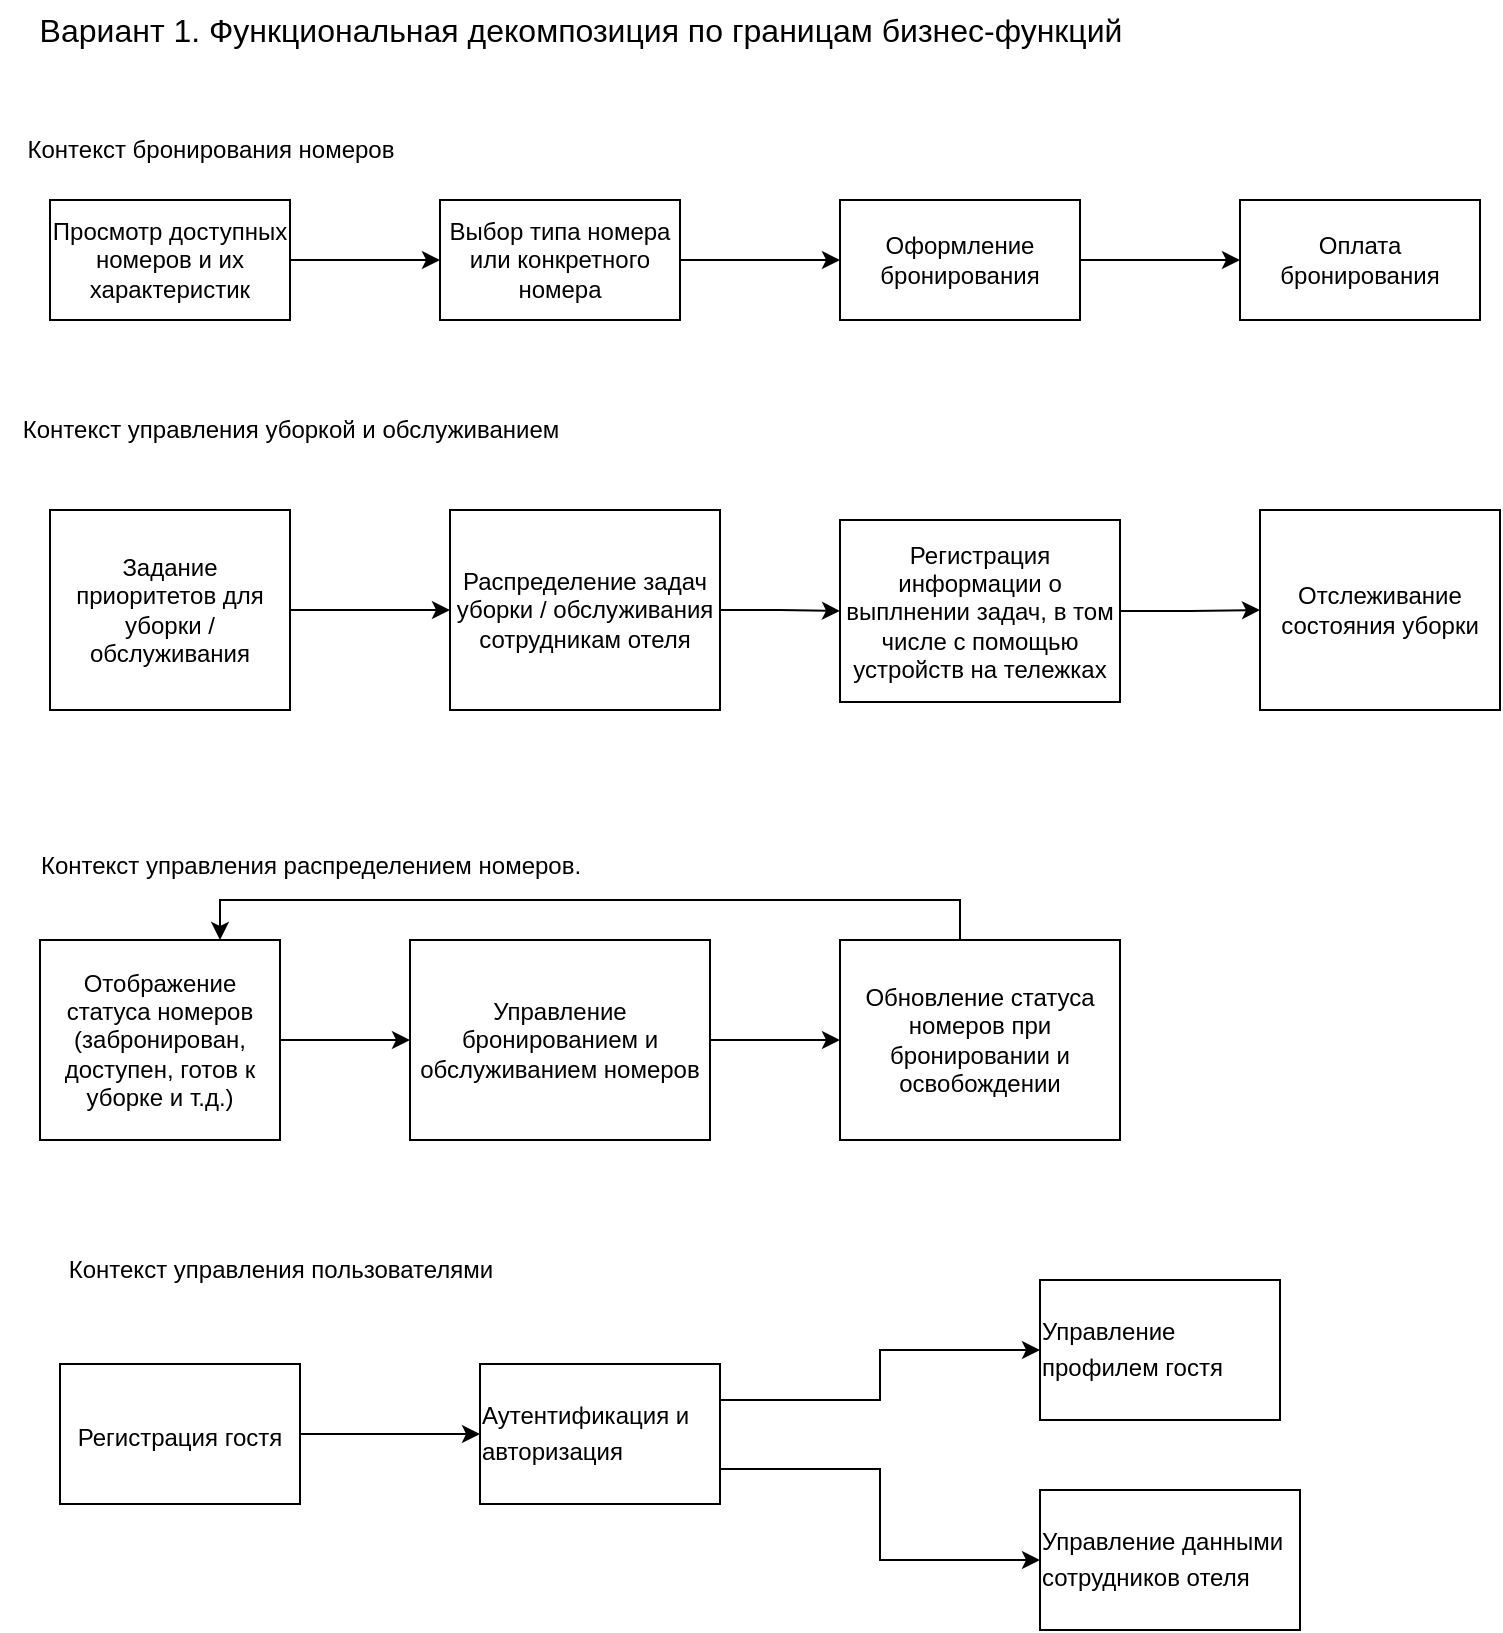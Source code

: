 <mxfile version="21.6.6" type="device">
  <diagram id="prtHgNgQTEPvFCAcTncT" name="Page-1">
    <mxGraphModel dx="996" dy="549" grid="1" gridSize="10" guides="1" tooltips="1" connect="1" arrows="1" fold="1" page="1" pageScale="1" pageWidth="827" pageHeight="1169" math="0" shadow="0">
      <root>
        <mxCell id="0" />
        <mxCell id="1" parent="0" />
        <mxCell id="DRkb4xvNVB38JwlxhEwW-1" value="Контекст управления пользователями" style="text;html=1;align=center;verticalAlign=middle;resizable=0;points=[];autosize=1;strokeColor=none;fillColor=none;" parent="1" vertex="1">
          <mxGeometry x="30" y="630" width="240" height="30" as="geometry" />
        </mxCell>
        <mxCell id="viFNbDLytNFpetLnt_BZ-1" style="edgeStyle=orthogonalEdgeStyle;rounded=0;orthogonalLoop=1;jettySize=auto;html=1;exitX=1;exitY=0.5;exitDx=0;exitDy=0;entryX=0;entryY=0.5;entryDx=0;entryDy=0;" edge="1" parent="1" source="DRkb4xvNVB38JwlxhEwW-2" target="DRkb4xvNVB38JwlxhEwW-3">
          <mxGeometry relative="1" as="geometry" />
        </mxCell>
        <mxCell id="DRkb4xvNVB38JwlxhEwW-2" value="&lt;div style=&quot;text-align: left;&quot;&gt;Регистрация гостя&lt;font face=&quot;Söhne, ui-sans-serif, system-ui, -apple-system, Segoe UI, Roboto, Ubuntu, Cantarell, Noto Sans, sans-serif, Helvetica Neue, Arial, Apple Color Emoji, Segoe UI Emoji, Segoe UI Symbol, Noto Color Emoji&quot; color=&quot;#374151&quot;&gt;&lt;span style=&quot;font-size: 16px;&quot;&gt;&lt;br&gt;&lt;/span&gt;&lt;/font&gt;&lt;/div&gt;" style="whiteSpace=wrap;html=1;" parent="1" vertex="1">
          <mxGeometry x="40" y="692" width="120" height="70" as="geometry" />
        </mxCell>
        <mxCell id="viFNbDLytNFpetLnt_BZ-2" style="edgeStyle=orthogonalEdgeStyle;rounded=0;orthogonalLoop=1;jettySize=auto;html=1;entryX=0;entryY=0.5;entryDx=0;entryDy=0;exitX=1;exitY=0.5;exitDx=0;exitDy=0;" edge="1" parent="1" source="DRkb4xvNVB38JwlxhEwW-3" target="DRkb4xvNVB38JwlxhEwW-4">
          <mxGeometry relative="1" as="geometry">
            <Array as="points">
              <mxPoint x="370" y="710" />
              <mxPoint x="450" y="710" />
              <mxPoint x="450" y="685" />
            </Array>
          </mxGeometry>
        </mxCell>
        <mxCell id="viFNbDLytNFpetLnt_BZ-13" style="edgeStyle=orthogonalEdgeStyle;rounded=0;orthogonalLoop=1;jettySize=auto;html=1;exitX=1;exitY=0.75;exitDx=0;exitDy=0;entryX=0;entryY=0.5;entryDx=0;entryDy=0;" edge="1" parent="1" source="DRkb4xvNVB38JwlxhEwW-3" target="DRkb4xvNVB38JwlxhEwW-5">
          <mxGeometry relative="1" as="geometry" />
        </mxCell>
        <mxCell id="DRkb4xvNVB38JwlxhEwW-3" value="&lt;div style=&quot;text-align: left;&quot;&gt;Аутентификация и авторизация&lt;font face=&quot;Söhne, ui-sans-serif, system-ui, -apple-system, Segoe UI, Roboto, Ubuntu, Cantarell, Noto Sans, sans-serif, Helvetica Neue, Arial, Apple Color Emoji, Segoe UI Emoji, Segoe UI Symbol, Noto Color Emoji&quot; color=&quot;#374151&quot;&gt;&lt;span style=&quot;font-size: 16px;&quot;&gt;&lt;br&gt;&lt;/span&gt;&lt;/font&gt;&lt;/div&gt;" style="whiteSpace=wrap;html=1;" parent="1" vertex="1">
          <mxGeometry x="250" y="692" width="120" height="70" as="geometry" />
        </mxCell>
        <mxCell id="DRkb4xvNVB38JwlxhEwW-4" value="&lt;div style=&quot;text-align: left;&quot;&gt;Управление профилем гостя&lt;font face=&quot;Söhne, ui-sans-serif, system-ui, -apple-system, Segoe UI, Roboto, Ubuntu, Cantarell, Noto Sans, sans-serif, Helvetica Neue, Arial, Apple Color Emoji, Segoe UI Emoji, Segoe UI Symbol, Noto Color Emoji&quot; color=&quot;#374151&quot;&gt;&lt;span style=&quot;font-size: 16px;&quot;&gt;&lt;br&gt;&lt;/span&gt;&lt;/font&gt;&lt;/div&gt;" style="whiteSpace=wrap;html=1;" parent="1" vertex="1">
          <mxGeometry x="530" y="650" width="120" height="70" as="geometry" />
        </mxCell>
        <mxCell id="DRkb4xvNVB38JwlxhEwW-5" value="&lt;div style=&quot;text-align: left;&quot;&gt;Управление данными сотрудников отеля&lt;font face=&quot;Söhne, ui-sans-serif, system-ui, -apple-system, Segoe UI, Roboto, Ubuntu, Cantarell, Noto Sans, sans-serif, Helvetica Neue, Arial, Apple Color Emoji, Segoe UI Emoji, Segoe UI Symbol, Noto Color Emoji&quot; color=&quot;#374151&quot;&gt;&lt;span style=&quot;font-size: 16px;&quot;&gt;&lt;br&gt;&lt;/span&gt;&lt;/font&gt;&lt;/div&gt;" style="whiteSpace=wrap;html=1;" parent="1" vertex="1">
          <mxGeometry x="530" y="755" width="130" height="70" as="geometry" />
        </mxCell>
        <mxCell id="DRkb4xvNVB38JwlxhEwW-6" value="Контекст бронирования номеров" style="text;html=1;align=center;verticalAlign=middle;resizable=0;points=[];autosize=1;strokeColor=none;fillColor=none;" parent="1" vertex="1">
          <mxGeometry x="10" y="70" width="210" height="30" as="geometry" />
        </mxCell>
        <mxCell id="DRkb4xvNVB38JwlxhEwW-12" style="edgeStyle=orthogonalEdgeStyle;rounded=0;orthogonalLoop=1;jettySize=auto;html=1;entryX=0;entryY=0.5;entryDx=0;entryDy=0;" parent="1" source="DRkb4xvNVB38JwlxhEwW-8" target="DRkb4xvNVB38JwlxhEwW-9" edge="1">
          <mxGeometry relative="1" as="geometry" />
        </mxCell>
        <mxCell id="DRkb4xvNVB38JwlxhEwW-8" value="Просмотр доступных номеров и их характеристик" style="whiteSpace=wrap;html=1;" parent="1" vertex="1">
          <mxGeometry x="35" y="110" width="120" height="60" as="geometry" />
        </mxCell>
        <mxCell id="DRkb4xvNVB38JwlxhEwW-13" style="edgeStyle=orthogonalEdgeStyle;rounded=0;orthogonalLoop=1;jettySize=auto;html=1;exitX=1;exitY=0.5;exitDx=0;exitDy=0;entryX=0;entryY=0.5;entryDx=0;entryDy=0;" parent="1" source="DRkb4xvNVB38JwlxhEwW-9" target="DRkb4xvNVB38JwlxhEwW-10" edge="1">
          <mxGeometry relative="1" as="geometry" />
        </mxCell>
        <mxCell id="DRkb4xvNVB38JwlxhEwW-9" value="Выбор типа номера или конкретного номера" style="whiteSpace=wrap;html=1;" parent="1" vertex="1">
          <mxGeometry x="230" y="110" width="120" height="60" as="geometry" />
        </mxCell>
        <mxCell id="DRkb4xvNVB38JwlxhEwW-16" value="" style="edgeStyle=orthogonalEdgeStyle;rounded=0;orthogonalLoop=1;jettySize=auto;html=1;" parent="1" source="DRkb4xvNVB38JwlxhEwW-10" target="DRkb4xvNVB38JwlxhEwW-11" edge="1">
          <mxGeometry relative="1" as="geometry" />
        </mxCell>
        <mxCell id="DRkb4xvNVB38JwlxhEwW-10" value="Оформление бронирования" style="whiteSpace=wrap;html=1;" parent="1" vertex="1">
          <mxGeometry x="430" y="110" width="120" height="60" as="geometry" />
        </mxCell>
        <mxCell id="DRkb4xvNVB38JwlxhEwW-11" value="Оплата бронирования" style="whiteSpace=wrap;html=1;" parent="1" vertex="1">
          <mxGeometry x="630" y="110" width="120" height="60" as="geometry" />
        </mxCell>
        <mxCell id="DRkb4xvNVB38JwlxhEwW-22" value="Контекст управления уборкой и обслуживанием" style="text;html=1;align=center;verticalAlign=middle;resizable=0;points=[];autosize=1;strokeColor=none;fillColor=none;" parent="1" vertex="1">
          <mxGeometry x="10" y="210" width="290" height="30" as="geometry" />
        </mxCell>
        <mxCell id="DRkb4xvNVB38JwlxhEwW-27" style="edgeStyle=orthogonalEdgeStyle;rounded=0;orthogonalLoop=1;jettySize=auto;html=1;entryX=0;entryY=0.5;entryDx=0;entryDy=0;" parent="1" source="DRkb4xvNVB38JwlxhEwW-23" target="DRkb4xvNVB38JwlxhEwW-24" edge="1">
          <mxGeometry relative="1" as="geometry" />
        </mxCell>
        <mxCell id="DRkb4xvNVB38JwlxhEwW-23" value="Задание приоритетов для уборки / обслуживания" style="whiteSpace=wrap;html=1;" parent="1" vertex="1">
          <mxGeometry x="35" y="265" width="120" height="100" as="geometry" />
        </mxCell>
        <mxCell id="DRkb4xvNVB38JwlxhEwW-29" style="edgeStyle=orthogonalEdgeStyle;rounded=0;orthogonalLoop=1;jettySize=auto;html=1;exitX=1;exitY=0.5;exitDx=0;exitDy=0;entryX=0;entryY=0.5;entryDx=0;entryDy=0;" parent="1" source="DRkb4xvNVB38JwlxhEwW-24" target="DRkb4xvNVB38JwlxhEwW-25" edge="1">
          <mxGeometry relative="1" as="geometry" />
        </mxCell>
        <mxCell id="DRkb4xvNVB38JwlxhEwW-24" value="Распределение задач уборки / обслуживания сотрудникам отеля" style="whiteSpace=wrap;html=1;" parent="1" vertex="1">
          <mxGeometry x="235" y="265" width="135" height="100" as="geometry" />
        </mxCell>
        <mxCell id="DRkb4xvNVB38JwlxhEwW-30" style="edgeStyle=orthogonalEdgeStyle;rounded=0;orthogonalLoop=1;jettySize=auto;html=1;entryX=0;entryY=0.5;entryDx=0;entryDy=0;" parent="1" source="DRkb4xvNVB38JwlxhEwW-25" target="DRkb4xvNVB38JwlxhEwW-26" edge="1">
          <mxGeometry relative="1" as="geometry" />
        </mxCell>
        <mxCell id="DRkb4xvNVB38JwlxhEwW-25" value="Регистрация информации о выплнении задач, в том числе с помощью устройств на тележках" style="whiteSpace=wrap;html=1;" parent="1" vertex="1">
          <mxGeometry x="430" y="270" width="140" height="91" as="geometry" />
        </mxCell>
        <mxCell id="DRkb4xvNVB38JwlxhEwW-26" value="Отслеживание состояния уборки" style="whiteSpace=wrap;html=1;" parent="1" vertex="1">
          <mxGeometry x="640" y="265" width="120" height="100" as="geometry" />
        </mxCell>
        <mxCell id="viFNbDLytNFpetLnt_BZ-14" value="Вариант 1. Функциональная декомпозиция по границам бизнес-функций" style="text;html=1;align=center;verticalAlign=middle;resizable=0;points=[];autosize=1;strokeColor=none;fillColor=none;fontSize=16;" vertex="1" parent="1">
          <mxGeometry x="20" y="10" width="560" height="30" as="geometry" />
        </mxCell>
        <mxCell id="viFNbDLytNFpetLnt_BZ-15" value="Контекст управления распределением номеров." style="text;html=1;align=center;verticalAlign=middle;resizable=0;points=[];autosize=1;strokeColor=none;fillColor=none;" vertex="1" parent="1">
          <mxGeometry x="20" y="428" width="290" height="30" as="geometry" />
        </mxCell>
        <mxCell id="viFNbDLytNFpetLnt_BZ-22" style="edgeStyle=orthogonalEdgeStyle;rounded=0;orthogonalLoop=1;jettySize=auto;html=1;exitX=1;exitY=0.5;exitDx=0;exitDy=0;entryX=0;entryY=0.5;entryDx=0;entryDy=0;" edge="1" parent="1" source="viFNbDLytNFpetLnt_BZ-16" target="viFNbDLytNFpetLnt_BZ-21">
          <mxGeometry relative="1" as="geometry" />
        </mxCell>
        <mxCell id="viFNbDLytNFpetLnt_BZ-16" value="Отображение статуса номеров (забронирован, доступен, готов к уборке и т.д.)" style="whiteSpace=wrap;html=1;" vertex="1" parent="1">
          <mxGeometry x="30" y="480" width="120" height="100" as="geometry" />
        </mxCell>
        <mxCell id="viFNbDLytNFpetLnt_BZ-20" style="edgeStyle=orthogonalEdgeStyle;rounded=0;orthogonalLoop=1;jettySize=auto;html=1;entryX=0.75;entryY=0;entryDx=0;entryDy=0;" edge="1" parent="1" source="viFNbDLytNFpetLnt_BZ-17" target="viFNbDLytNFpetLnt_BZ-16">
          <mxGeometry relative="1" as="geometry">
            <Array as="points">
              <mxPoint x="490" y="460" />
              <mxPoint x="120" y="460" />
            </Array>
          </mxGeometry>
        </mxCell>
        <mxCell id="viFNbDLytNFpetLnt_BZ-17" value="Обновление статуса номеров при бронировании и освобождении" style="whiteSpace=wrap;html=1;" vertex="1" parent="1">
          <mxGeometry x="430" y="480" width="140" height="100" as="geometry" />
        </mxCell>
        <mxCell id="viFNbDLytNFpetLnt_BZ-23" style="edgeStyle=orthogonalEdgeStyle;rounded=0;orthogonalLoop=1;jettySize=auto;html=1;exitX=1;exitY=0.5;exitDx=0;exitDy=0;" edge="1" parent="1" source="viFNbDLytNFpetLnt_BZ-21" target="viFNbDLytNFpetLnt_BZ-17">
          <mxGeometry relative="1" as="geometry" />
        </mxCell>
        <mxCell id="viFNbDLytNFpetLnt_BZ-21" value="Управление бронированием и обслуживанием номеров" style="whiteSpace=wrap;html=1;" vertex="1" parent="1">
          <mxGeometry x="215" y="480" width="150" height="100" as="geometry" />
        </mxCell>
      </root>
    </mxGraphModel>
  </diagram>
</mxfile>
